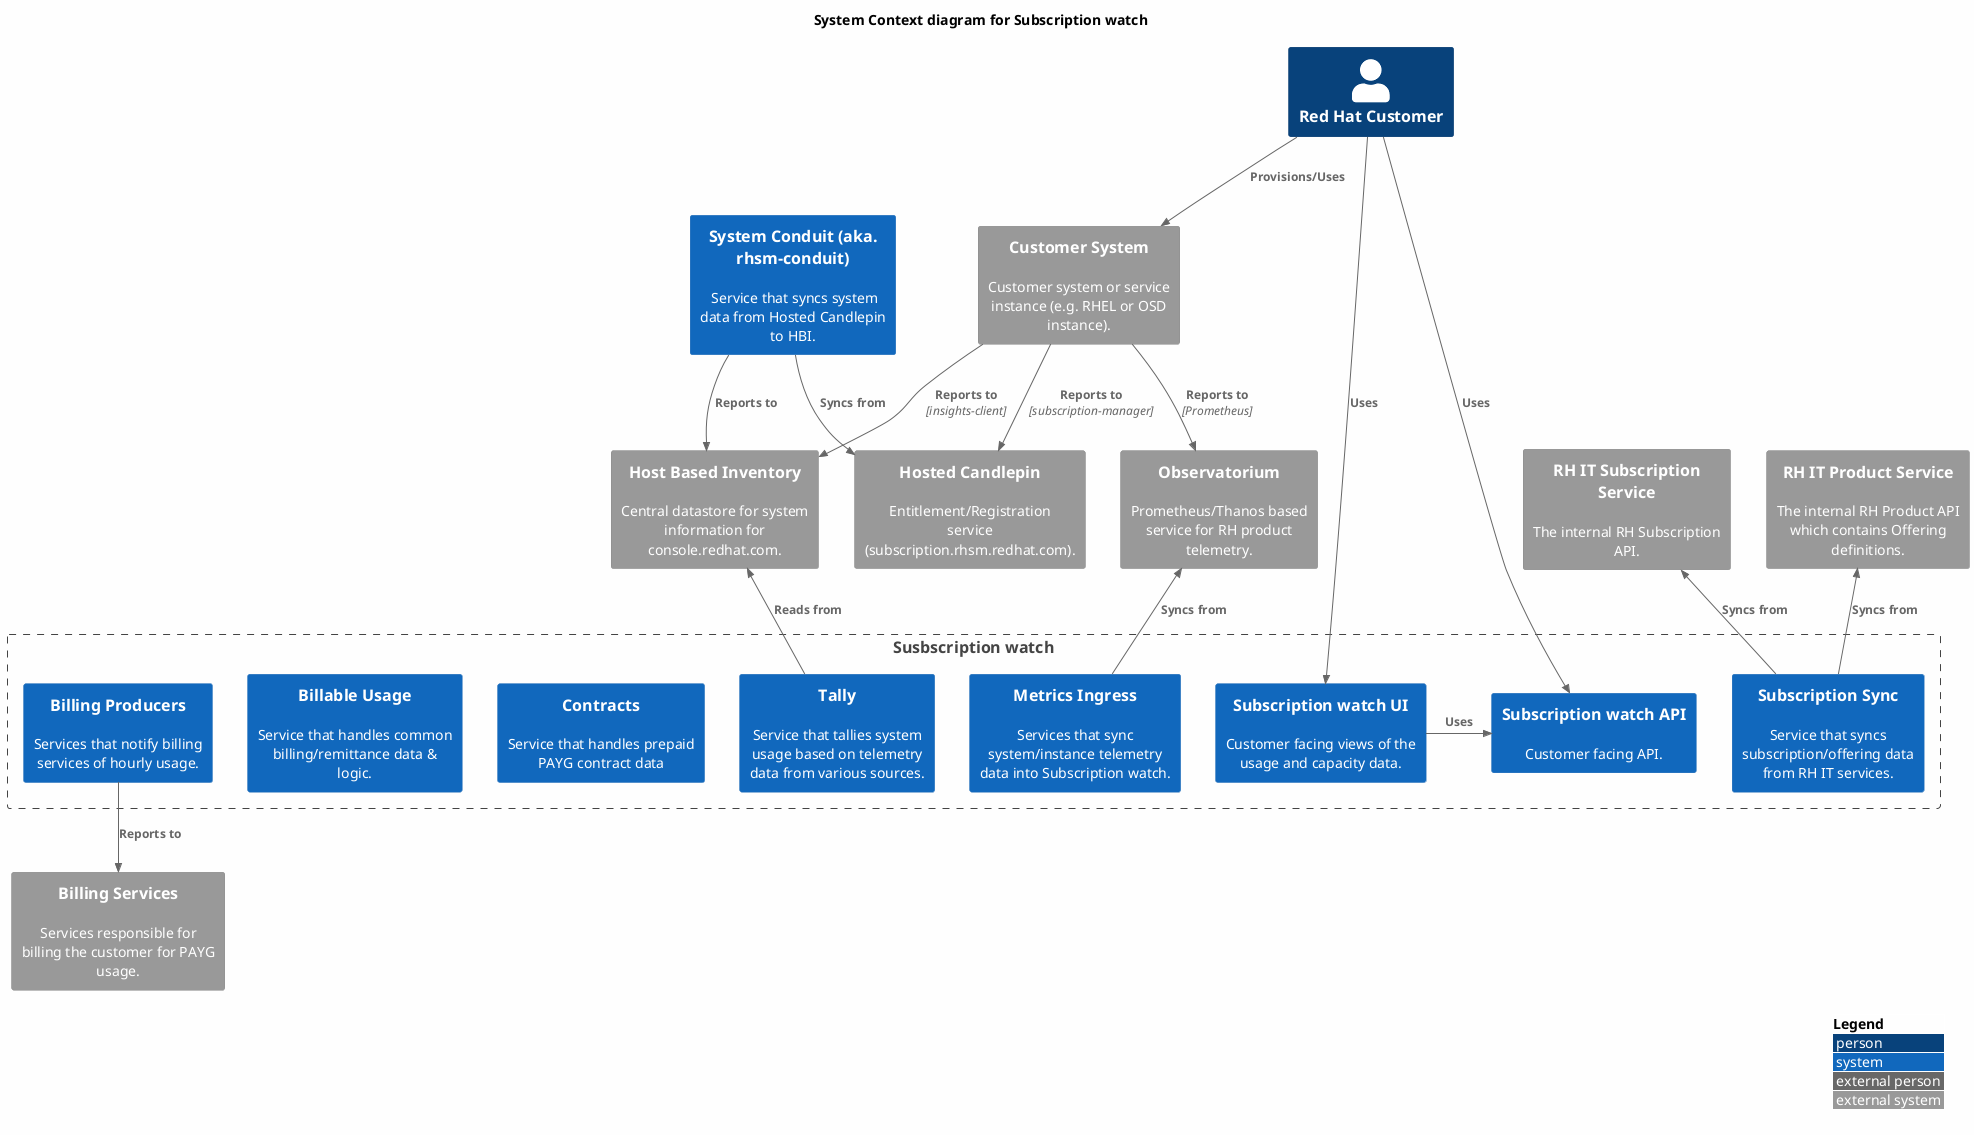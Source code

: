 @startuml
!include <C4/C4_Context>

' see https://forum.plantuml.net/8356/white-backgrounds-are-rendered-transparent-in-svg
skinparam backgroundColor #FEFEFE

LAYOUT_WITH_LEGEND()

title System Context diagram for Subscription watch

Person(customer, "Red Hat Customer")

Boundary(swatch, "Susbscription watch") {
  System(ui, "Subscription watch UI", "Customer facing views of the usage and capacity data.")
  System(api, "Subscription watch API", "Customer facing API.")
  System(metrics_ingress, "Metrics Ingress", "Services that sync system/instance telemetry data into Subscription watch.")
  System(tally, "Tally", "Service that tallies system usage based on telemetry data from various sources.")
  System(subscription_sync, "Subscription Sync", "Service that syncs subscription/offering data from RH IT services.")
  System(contracts, "Contracts", "Service that handles prepaid PAYG contract data")
  System(billable_usage, "Billable Usage", "Service that handles common billing/remittance data & logic.")
  System(billing_producers, "Billing Producers", "Services that notify billing services of hourly usage.")
}

System(system_conduit, "System Conduit (aka. rhsm-conduit)", " Service that syncs system data from Hosted Candlepin to HBI.")

System_Ext(customer_system, "Customer System", "Customer system or service instance (e.g. RHEL or OSD instance).")
System_Ext(observatorium, "Observatorium", "Prometheus/Thanos based service for RH product telemetry.")
System_Ext(candlepin, "Hosted Candlepin", "Entitlement/Registration service (subscription.rhsm.redhat.com).")
System_Ext(hbi, "Host Based Inventory", "Central datastore for system information for console.redhat.com.")
System_Ext(rhit_subscriptions, "RH IT Subscription Service", "The internal RH Subscription API.")
System_Ext(rhit_product, "RH IT Product Service", "The internal RH Product API which contains Offering definitions.")
System_Ext(billing_services, "Billing Services", "Services responsible for billing the customer for PAYG usage.")

Rel(customer, ui, "Uses")
Rel(customer, api, "Uses")
Rel(customer, customer_system, "Provisions/Uses")
Rel(customer_system, candlepin, "Reports to", "subscription-manager")
Rel(customer_system, observatorium, "Reports to", "Prometheus")
Rel(customer_system, hbi, "Reports to", "insights-client")
Rel(system_conduit, hbi, "Reports to")
Rel_Neighbor(system_conduit, candlepin, "Syncs from")
Rel_Neighbor(ui, api, "Uses")
Rel_Back(observatorium, metrics_ingress, "Syncs from")
Rel_Back(hbi, tally, "Reads from")
Rel_Back(rhit_subscriptions, subscription_sync, "Syncs from")
Rel_Back(rhit_product, subscription_sync, "Syncs from")
Rel(billing_producers, billing_services, "Reports to")
@enduml
